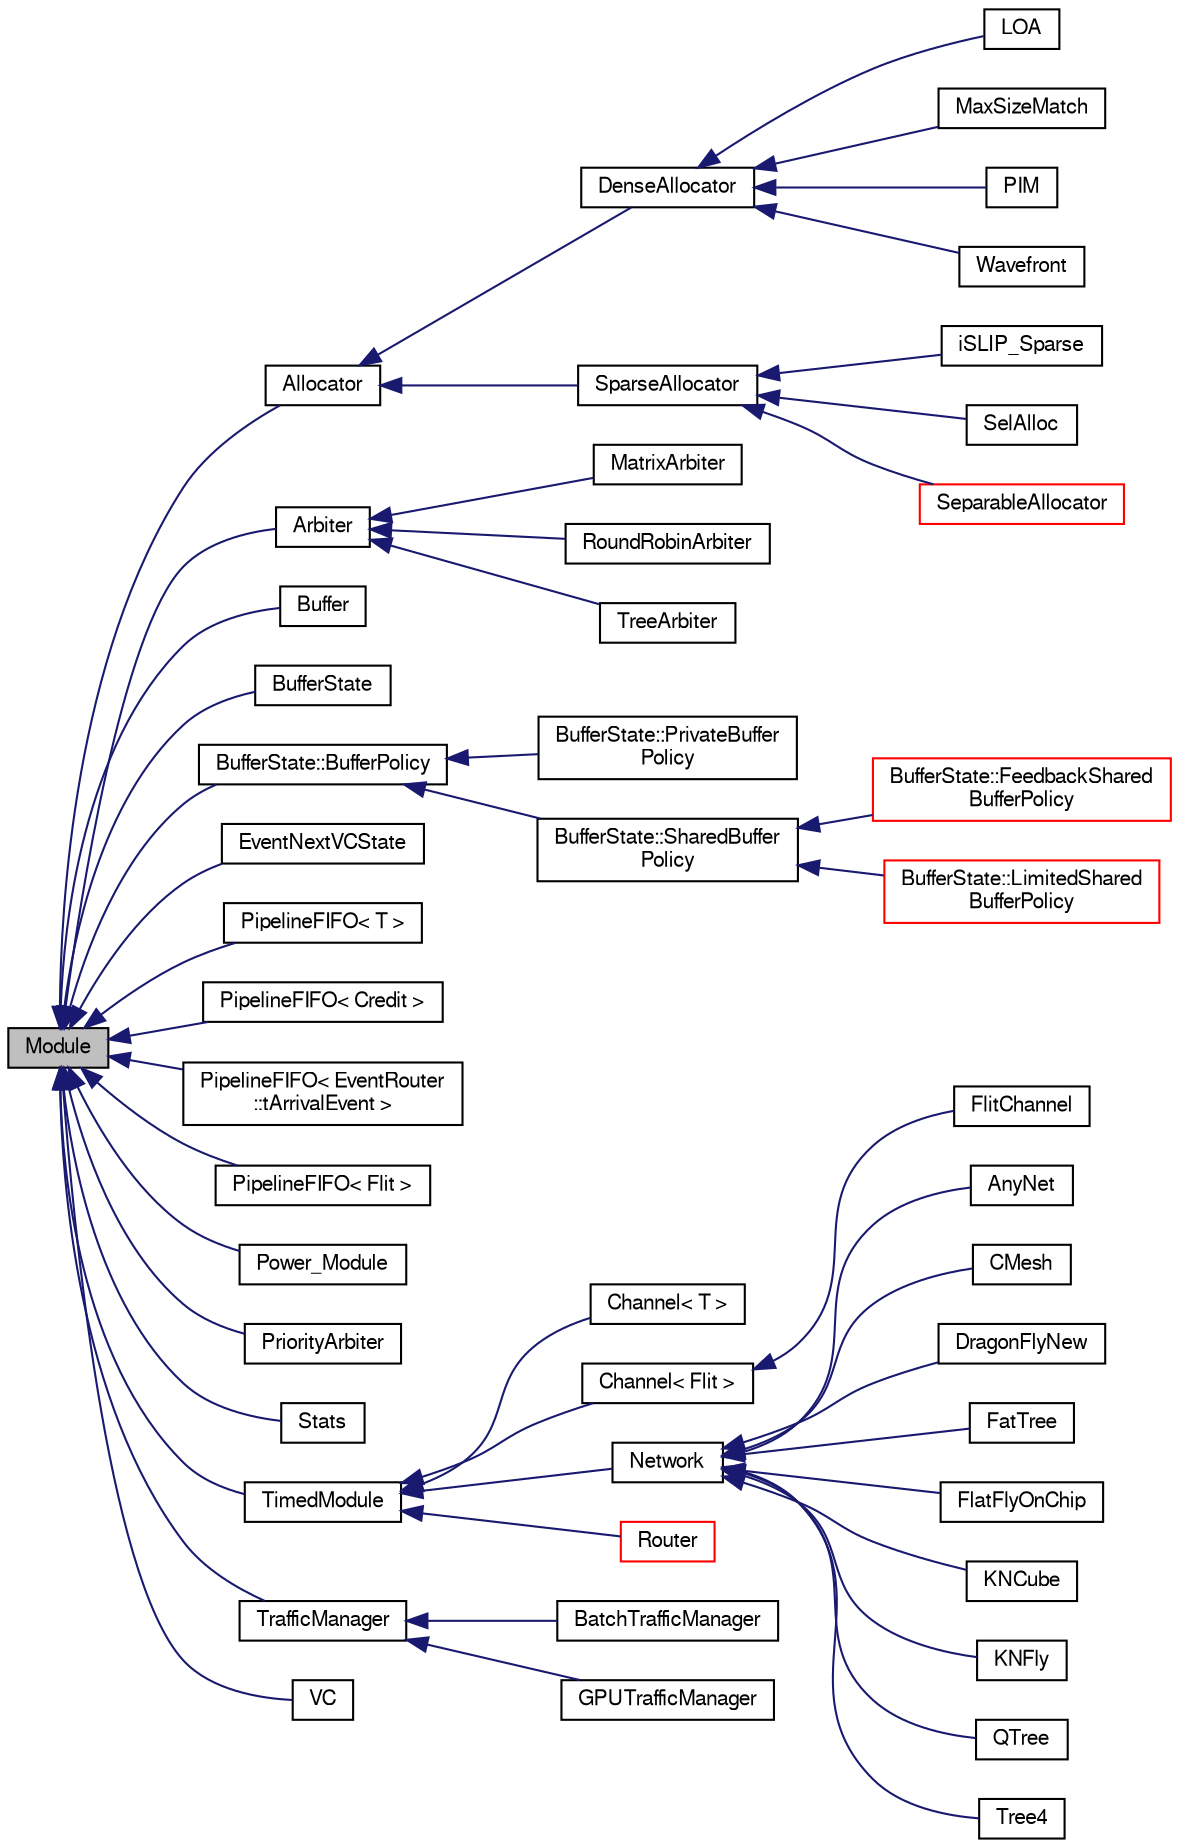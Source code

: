 digraph "Module"
{
  bgcolor="transparent";
  edge [fontname="FreeSans",fontsize="10",labelfontname="FreeSans",labelfontsize="10"];
  node [fontname="FreeSans",fontsize="10",shape=record];
  rankdir="LR";
  Node0 [label="Module",height=0.2,width=0.4,color="black", fillcolor="grey75", style="filled", fontcolor="black"];
  Node0 -> Node1 [dir="back",color="midnightblue",fontsize="10",style="solid",fontname="FreeSans"];
  Node1 [label="Allocator",height=0.2,width=0.4,color="black",URL="$classAllocator.html"];
  Node1 -> Node2 [dir="back",color="midnightblue",fontsize="10",style="solid",fontname="FreeSans"];
  Node2 [label="DenseAllocator",height=0.2,width=0.4,color="black",URL="$classDenseAllocator.html"];
  Node2 -> Node3 [dir="back",color="midnightblue",fontsize="10",style="solid",fontname="FreeSans"];
  Node3 [label="LOA",height=0.2,width=0.4,color="black",URL="$classLOA.html"];
  Node2 -> Node4 [dir="back",color="midnightblue",fontsize="10",style="solid",fontname="FreeSans"];
  Node4 [label="MaxSizeMatch",height=0.2,width=0.4,color="black",URL="$classMaxSizeMatch.html"];
  Node2 -> Node5 [dir="back",color="midnightblue",fontsize="10",style="solid",fontname="FreeSans"];
  Node5 [label="PIM",height=0.2,width=0.4,color="black",URL="$classPIM.html"];
  Node2 -> Node6 [dir="back",color="midnightblue",fontsize="10",style="solid",fontname="FreeSans"];
  Node6 [label="Wavefront",height=0.2,width=0.4,color="black",URL="$classWavefront.html"];
  Node1 -> Node7 [dir="back",color="midnightblue",fontsize="10",style="solid",fontname="FreeSans"];
  Node7 [label="SparseAllocator",height=0.2,width=0.4,color="black",URL="$classSparseAllocator.html"];
  Node7 -> Node8 [dir="back",color="midnightblue",fontsize="10",style="solid",fontname="FreeSans"];
  Node8 [label="iSLIP_Sparse",height=0.2,width=0.4,color="black",URL="$classiSLIP__Sparse.html"];
  Node7 -> Node9 [dir="back",color="midnightblue",fontsize="10",style="solid",fontname="FreeSans"];
  Node9 [label="SelAlloc",height=0.2,width=0.4,color="black",URL="$classSelAlloc.html"];
  Node7 -> Node10 [dir="back",color="midnightblue",fontsize="10",style="solid",fontname="FreeSans"];
  Node10 [label="SeparableAllocator",height=0.2,width=0.4,color="red",URL="$classSeparableAllocator.html"];
  Node0 -> Node13 [dir="back",color="midnightblue",fontsize="10",style="solid",fontname="FreeSans"];
  Node13 [label="Arbiter",height=0.2,width=0.4,color="black",URL="$classArbiter.html"];
  Node13 -> Node14 [dir="back",color="midnightblue",fontsize="10",style="solid",fontname="FreeSans"];
  Node14 [label="MatrixArbiter",height=0.2,width=0.4,color="black",URL="$classMatrixArbiter.html"];
  Node13 -> Node15 [dir="back",color="midnightblue",fontsize="10",style="solid",fontname="FreeSans"];
  Node15 [label="RoundRobinArbiter",height=0.2,width=0.4,color="black",URL="$classRoundRobinArbiter.html"];
  Node13 -> Node16 [dir="back",color="midnightblue",fontsize="10",style="solid",fontname="FreeSans"];
  Node16 [label="TreeArbiter",height=0.2,width=0.4,color="black",URL="$classTreeArbiter.html"];
  Node0 -> Node17 [dir="back",color="midnightblue",fontsize="10",style="solid",fontname="FreeSans"];
  Node17 [label="Buffer",height=0.2,width=0.4,color="black",URL="$classBuffer.html"];
  Node0 -> Node18 [dir="back",color="midnightblue",fontsize="10",style="solid",fontname="FreeSans"];
  Node18 [label="BufferState",height=0.2,width=0.4,color="black",URL="$classBufferState.html"];
  Node0 -> Node19 [dir="back",color="midnightblue",fontsize="10",style="solid",fontname="FreeSans"];
  Node19 [label="BufferState::BufferPolicy",height=0.2,width=0.4,color="black",URL="$classBufferState_1_1BufferPolicy.html"];
  Node19 -> Node20 [dir="back",color="midnightblue",fontsize="10",style="solid",fontname="FreeSans"];
  Node20 [label="BufferState::PrivateBuffer\lPolicy",height=0.2,width=0.4,color="black",URL="$classBufferState_1_1PrivateBufferPolicy.html"];
  Node19 -> Node21 [dir="back",color="midnightblue",fontsize="10",style="solid",fontname="FreeSans"];
  Node21 [label="BufferState::SharedBuffer\lPolicy",height=0.2,width=0.4,color="black",URL="$classBufferState_1_1SharedBufferPolicy.html"];
  Node21 -> Node22 [dir="back",color="midnightblue",fontsize="10",style="solid",fontname="FreeSans"];
  Node22 [label="BufferState::FeedbackShared\lBufferPolicy",height=0.2,width=0.4,color="red",URL="$classBufferState_1_1FeedbackSharedBufferPolicy.html"];
  Node21 -> Node24 [dir="back",color="midnightblue",fontsize="10",style="solid",fontname="FreeSans"];
  Node24 [label="BufferState::LimitedShared\lBufferPolicy",height=0.2,width=0.4,color="red",URL="$classBufferState_1_1LimitedSharedBufferPolicy.html"];
  Node0 -> Node27 [dir="back",color="midnightblue",fontsize="10",style="solid",fontname="FreeSans"];
  Node27 [label="EventNextVCState",height=0.2,width=0.4,color="black",URL="$classEventNextVCState.html"];
  Node0 -> Node28 [dir="back",color="midnightblue",fontsize="10",style="solid",fontname="FreeSans"];
  Node28 [label="PipelineFIFO\< T \>",height=0.2,width=0.4,color="black",URL="$classPipelineFIFO.html"];
  Node0 -> Node29 [dir="back",color="midnightblue",fontsize="10",style="solid",fontname="FreeSans"];
  Node29 [label="PipelineFIFO\< Credit \>",height=0.2,width=0.4,color="black",URL="$classPipelineFIFO.html"];
  Node0 -> Node30 [dir="back",color="midnightblue",fontsize="10",style="solid",fontname="FreeSans"];
  Node30 [label="PipelineFIFO\< EventRouter\l::tArrivalEvent \>",height=0.2,width=0.4,color="black",URL="$classPipelineFIFO.html"];
  Node0 -> Node31 [dir="back",color="midnightblue",fontsize="10",style="solid",fontname="FreeSans"];
  Node31 [label="PipelineFIFO\< Flit \>",height=0.2,width=0.4,color="black",URL="$classPipelineFIFO.html"];
  Node0 -> Node32 [dir="back",color="midnightblue",fontsize="10",style="solid",fontname="FreeSans"];
  Node32 [label="Power_Module",height=0.2,width=0.4,color="black",URL="$classPower__Module.html"];
  Node0 -> Node33 [dir="back",color="midnightblue",fontsize="10",style="solid",fontname="FreeSans"];
  Node33 [label="PriorityArbiter",height=0.2,width=0.4,color="black",URL="$classPriorityArbiter.html"];
  Node0 -> Node34 [dir="back",color="midnightblue",fontsize="10",style="solid",fontname="FreeSans"];
  Node34 [label="Stats",height=0.2,width=0.4,color="black",URL="$classStats.html"];
  Node0 -> Node35 [dir="back",color="midnightblue",fontsize="10",style="solid",fontname="FreeSans"];
  Node35 [label="TimedModule",height=0.2,width=0.4,color="black",URL="$classTimedModule.html"];
  Node35 -> Node36 [dir="back",color="midnightblue",fontsize="10",style="solid",fontname="FreeSans"];
  Node36 [label="Channel\< T \>",height=0.2,width=0.4,color="black",URL="$classChannel.html"];
  Node35 -> Node37 [dir="back",color="midnightblue",fontsize="10",style="solid",fontname="FreeSans"];
  Node37 [label="Channel\< Flit \>",height=0.2,width=0.4,color="black",URL="$classChannel.html"];
  Node37 -> Node38 [dir="back",color="midnightblue",fontsize="10",style="solid",fontname="FreeSans"];
  Node38 [label="FlitChannel",height=0.2,width=0.4,color="black",URL="$classFlitChannel.html"];
  Node35 -> Node39 [dir="back",color="midnightblue",fontsize="10",style="solid",fontname="FreeSans"];
  Node39 [label="Network",height=0.2,width=0.4,color="black",URL="$classNetwork.html"];
  Node39 -> Node40 [dir="back",color="midnightblue",fontsize="10",style="solid",fontname="FreeSans"];
  Node40 [label="AnyNet",height=0.2,width=0.4,color="black",URL="$classAnyNet.html"];
  Node39 -> Node41 [dir="back",color="midnightblue",fontsize="10",style="solid",fontname="FreeSans"];
  Node41 [label="CMesh",height=0.2,width=0.4,color="black",URL="$classCMesh.html"];
  Node39 -> Node42 [dir="back",color="midnightblue",fontsize="10",style="solid",fontname="FreeSans"];
  Node42 [label="DragonFlyNew",height=0.2,width=0.4,color="black",URL="$classDragonFlyNew.html"];
  Node39 -> Node43 [dir="back",color="midnightblue",fontsize="10",style="solid",fontname="FreeSans"];
  Node43 [label="FatTree",height=0.2,width=0.4,color="black",URL="$classFatTree.html"];
  Node39 -> Node44 [dir="back",color="midnightblue",fontsize="10",style="solid",fontname="FreeSans"];
  Node44 [label="FlatFlyOnChip",height=0.2,width=0.4,color="black",URL="$classFlatFlyOnChip.html"];
  Node39 -> Node45 [dir="back",color="midnightblue",fontsize="10",style="solid",fontname="FreeSans"];
  Node45 [label="KNCube",height=0.2,width=0.4,color="black",URL="$classKNCube.html"];
  Node39 -> Node46 [dir="back",color="midnightblue",fontsize="10",style="solid",fontname="FreeSans"];
  Node46 [label="KNFly",height=0.2,width=0.4,color="black",URL="$classKNFly.html"];
  Node39 -> Node47 [dir="back",color="midnightblue",fontsize="10",style="solid",fontname="FreeSans"];
  Node47 [label="QTree",height=0.2,width=0.4,color="black",URL="$classQTree.html"];
  Node39 -> Node48 [dir="back",color="midnightblue",fontsize="10",style="solid",fontname="FreeSans"];
  Node48 [label="Tree4",height=0.2,width=0.4,color="black",URL="$classTree4.html"];
  Node35 -> Node49 [dir="back",color="midnightblue",fontsize="10",style="solid",fontname="FreeSans"];
  Node49 [label="Router",height=0.2,width=0.4,color="red",URL="$classRouter.html"];
  Node0 -> Node53 [dir="back",color="midnightblue",fontsize="10",style="solid",fontname="FreeSans"];
  Node53 [label="TrafficManager",height=0.2,width=0.4,color="black",URL="$classTrafficManager.html"];
  Node53 -> Node54 [dir="back",color="midnightblue",fontsize="10",style="solid",fontname="FreeSans"];
  Node54 [label="BatchTrafficManager",height=0.2,width=0.4,color="black",URL="$classBatchTrafficManager.html"];
  Node53 -> Node55 [dir="back",color="midnightblue",fontsize="10",style="solid",fontname="FreeSans"];
  Node55 [label="GPUTrafficManager",height=0.2,width=0.4,color="black",URL="$classGPUTrafficManager.html"];
  Node0 -> Node56 [dir="back",color="midnightblue",fontsize="10",style="solid",fontname="FreeSans"];
  Node56 [label="VC",height=0.2,width=0.4,color="black",URL="$classVC.html"];
}
